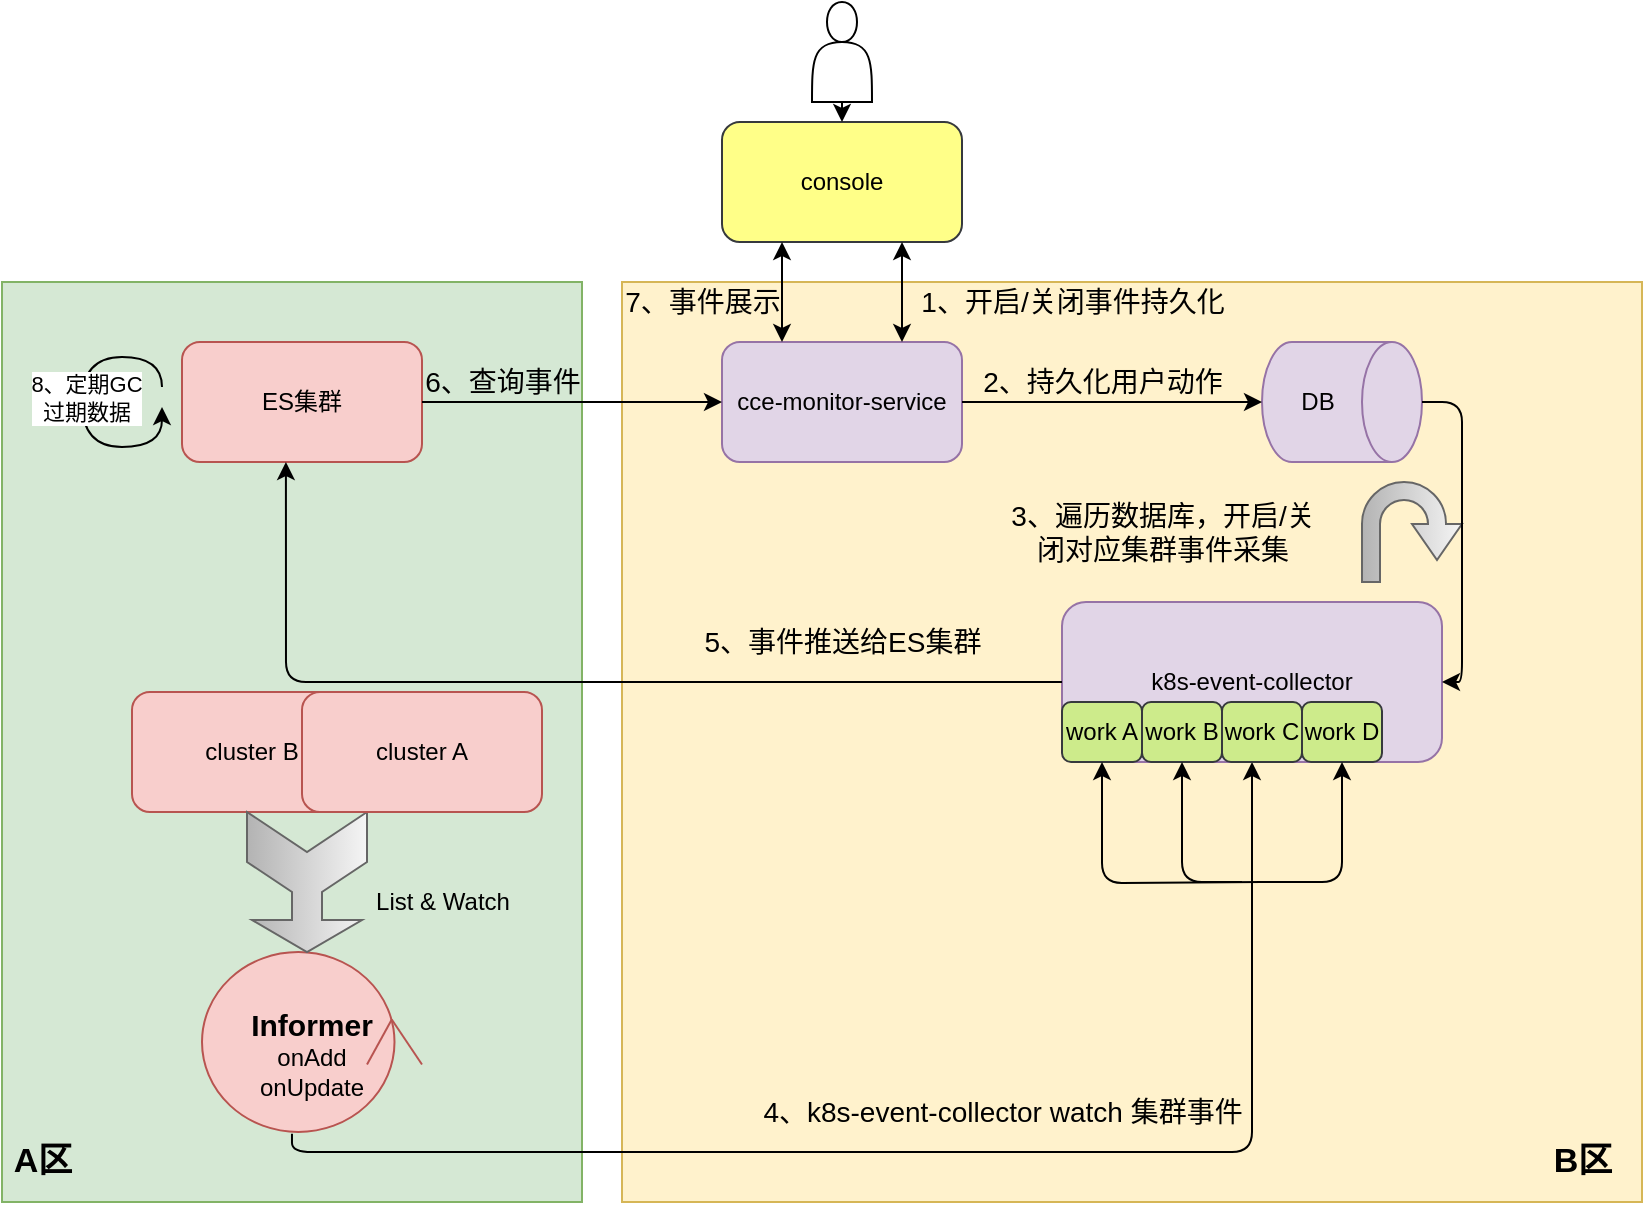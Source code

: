 <mxfile version="14.2.9" type="github">
  <diagram id="q4qyiNgOqUL2dLw6L-Zj" name="Page-1">
    <mxGraphModel dx="1426" dy="803" grid="1" gridSize="10" guides="1" tooltips="1" connect="1" arrows="1" fold="1" page="1" pageScale="1" pageWidth="827" pageHeight="1169" math="0" shadow="0">
      <root>
        <mxCell id="0" />
        <mxCell id="1" parent="0" />
        <mxCell id="AhLCm-sgaYB2PcuEjRpb-37" value="" style="rounded=0;whiteSpace=wrap;html=1;fillColor=#fff2cc;strokeColor=#d6b656;" parent="1" vertex="1">
          <mxGeometry x="320" y="170" width="510" height="460" as="geometry" />
        </mxCell>
        <mxCell id="AhLCm-sgaYB2PcuEjRpb-36" value="" style="rounded=0;whiteSpace=wrap;html=1;fillColor=#d5e8d4;strokeColor=#82b366;" parent="1" vertex="1">
          <mxGeometry x="10" y="170" width="290" height="460" as="geometry" />
        </mxCell>
        <mxCell id="AhLCm-sgaYB2PcuEjRpb-1" value="cce-monitor-service" style="rounded=1;whiteSpace=wrap;html=1;fillColor=#e1d5e7;strokeColor=#9673a6;" parent="1" vertex="1">
          <mxGeometry x="370" y="200" width="120" height="60" as="geometry" />
        </mxCell>
        <mxCell id="AhLCm-sgaYB2PcuEjRpb-2" value="console" style="rounded=1;whiteSpace=wrap;html=1;fillColor=#ffff88;strokeColor=#36393d;" parent="1" vertex="1">
          <mxGeometry x="370" y="90" width="120" height="60" as="geometry" />
        </mxCell>
        <mxCell id="AhLCm-sgaYB2PcuEjRpb-4" value="" style="shape=actor;whiteSpace=wrap;html=1;" parent="1" vertex="1">
          <mxGeometry x="415" y="30" width="30" height="50" as="geometry" />
        </mxCell>
        <mxCell id="AhLCm-sgaYB2PcuEjRpb-6" value="ES集群" style="rounded=1;whiteSpace=wrap;html=1;fillColor=#f8cecc;strokeColor=#b85450;" parent="1" vertex="1">
          <mxGeometry x="100" y="200" width="120" height="60" as="geometry" />
        </mxCell>
        <mxCell id="AhLCm-sgaYB2PcuEjRpb-7" value="DB" style="shape=cylinder3;whiteSpace=wrap;html=1;boundedLbl=1;backgroundOutline=1;size=15;direction=south;fillColor=#e1d5e7;strokeColor=#9673a6;" parent="1" vertex="1">
          <mxGeometry x="640" y="200" width="80" height="60" as="geometry" />
        </mxCell>
        <mxCell id="AhLCm-sgaYB2PcuEjRpb-8" value="k8s-event-collector" style="rounded=1;whiteSpace=wrap;html=1;fillColor=#e1d5e7;strokeColor=#9673a6;" parent="1" vertex="1">
          <mxGeometry x="540" y="330" width="190" height="80" as="geometry" />
        </mxCell>
        <mxCell id="AhLCm-sgaYB2PcuEjRpb-9" value="&lt;font style=&quot;font-size: 15px&quot;&gt;&lt;b&gt;Informer&lt;br&gt;&lt;/b&gt;&lt;/font&gt;onAdd&lt;br&gt;onUpdate" style="ellipse;shape=umlControl;whiteSpace=wrap;html=1;direction=south;fillColor=#f8cecc;strokeColor=#b85450;" parent="1" vertex="1">
          <mxGeometry x="110" y="505" width="110" height="90" as="geometry" />
        </mxCell>
        <mxCell id="AhLCm-sgaYB2PcuEjRpb-11" value="cluster B" style="rounded=1;whiteSpace=wrap;html=1;fillColor=#f8cecc;strokeColor=#b85450;" parent="1" vertex="1">
          <mxGeometry x="75" y="375" width="120" height="60" as="geometry" />
        </mxCell>
        <mxCell id="AhLCm-sgaYB2PcuEjRpb-14" value="" style="html=1;shadow=0;dashed=0;align=center;verticalAlign=middle;shape=mxgraph.arrows2.uTurnArrow;dy=4.5;arrowHead=25;dx2=18;direction=south;gradientColor=#b3b3b3;fillColor=#f5f5f5;strokeColor=#666666;" parent="1" vertex="1">
          <mxGeometry x="690" y="270" width="50" height="50" as="geometry" />
        </mxCell>
        <mxCell id="AhLCm-sgaYB2PcuEjRpb-17" value="" style="html=1;shadow=0;dashed=0;align=center;verticalAlign=middle;shape=mxgraph.arrows2.tailedNotchedArrow;dy1=7.5;dx1=16;notch=20;arrowHead=20;dx2=25;dy2=30;direction=south;fillColor=#f5f5f5;strokeColor=#666666;gradientColor=#b3b3b3;" parent="1" vertex="1">
          <mxGeometry x="130" y="435" width="65" height="70" as="geometry" />
        </mxCell>
        <mxCell id="AhLCm-sgaYB2PcuEjRpb-18" value="" style="endArrow=classic;html=1;exitX=0.5;exitY=0;exitDx=0;exitDy=0;exitPerimeter=0;entryX=1;entryY=0.5;entryDx=0;entryDy=0;edgeStyle=orthogonalEdgeStyle;" parent="1" source="AhLCm-sgaYB2PcuEjRpb-7" target="AhLCm-sgaYB2PcuEjRpb-8" edge="1">
          <mxGeometry width="50" height="50" relative="1" as="geometry">
            <mxPoint x="420" y="380" as="sourcePoint" />
            <mxPoint x="470" y="330" as="targetPoint" />
            <Array as="points">
              <mxPoint x="740" y="230" />
              <mxPoint x="740" y="370" />
            </Array>
          </mxGeometry>
        </mxCell>
        <mxCell id="AhLCm-sgaYB2PcuEjRpb-19" value="&lt;font style=&quot;font-size: 14px&quot;&gt;3、遍历数据库，开启/关&lt;br&gt;闭对应集群事件采集&lt;/font&gt;" style="text;html=1;align=center;verticalAlign=middle;resizable=0;points=[];autosize=1;" parent="1" vertex="1">
          <mxGeometry x="505" y="275" width="170" height="40" as="geometry" />
        </mxCell>
        <mxCell id="AhLCm-sgaYB2PcuEjRpb-20" value="" style="endArrow=classic;html=1;exitX=1;exitY=0.5;exitDx=0;exitDy=0;entryX=0.5;entryY=1;entryDx=0;entryDy=0;entryPerimeter=0;" parent="1" source="AhLCm-sgaYB2PcuEjRpb-1" target="AhLCm-sgaYB2PcuEjRpb-7" edge="1">
          <mxGeometry width="50" height="50" relative="1" as="geometry">
            <mxPoint x="420" y="370" as="sourcePoint" />
            <mxPoint x="470" y="320" as="targetPoint" />
          </mxGeometry>
        </mxCell>
        <mxCell id="AhLCm-sgaYB2PcuEjRpb-21" value="" style="endArrow=classic;startArrow=classic;html=1;entryX=0.75;entryY=1;entryDx=0;entryDy=0;exitX=0.75;exitY=0;exitDx=0;exitDy=0;" parent="1" source="AhLCm-sgaYB2PcuEjRpb-1" target="AhLCm-sgaYB2PcuEjRpb-2" edge="1">
          <mxGeometry width="50" height="50" relative="1" as="geometry">
            <mxPoint x="430" y="200" as="sourcePoint" />
            <mxPoint x="470" y="320" as="targetPoint" />
          </mxGeometry>
        </mxCell>
        <mxCell id="AhLCm-sgaYB2PcuEjRpb-22" value="&lt;font style=&quot;font-size: 14px&quot;&gt;1、开启/关闭事件持久化&lt;/font&gt;" style="text;html=1;align=center;verticalAlign=middle;resizable=0;points=[];autosize=1;" parent="1" vertex="1">
          <mxGeometry x="460" y="170" width="170" height="20" as="geometry" />
        </mxCell>
        <mxCell id="AhLCm-sgaYB2PcuEjRpb-23" value="" style="endArrow=classic;html=1;exitX=1.01;exitY=0.591;exitDx=0;exitDy=0;exitPerimeter=0;entryX=0.5;entryY=1;entryDx=0;entryDy=0;edgeStyle=orthogonalEdgeStyle;" parent="1" source="AhLCm-sgaYB2PcuEjRpb-9" target="AhLCm-sgaYB2PcuEjRpb-8" edge="1">
          <mxGeometry width="50" height="50" relative="1" as="geometry">
            <mxPoint x="420" y="520" as="sourcePoint" />
            <mxPoint x="470" y="470" as="targetPoint" />
          </mxGeometry>
        </mxCell>
        <mxCell id="AhLCm-sgaYB2PcuEjRpb-24" value="&lt;font style=&quot;font-size: 14px&quot;&gt;4、k8s-event-collector watch 集群事件&lt;/font&gt;" style="text;html=1;align=center;verticalAlign=middle;resizable=0;points=[];autosize=1;" parent="1" vertex="1">
          <mxGeometry x="380" y="575" width="260" height="20" as="geometry" />
        </mxCell>
        <mxCell id="AhLCm-sgaYB2PcuEjRpb-10" value="cluster A" style="rounded=1;whiteSpace=wrap;html=1;fillColor=#f8cecc;strokeColor=#b85450;" parent="1" vertex="1">
          <mxGeometry x="160" y="375" width="120" height="60" as="geometry" />
        </mxCell>
        <mxCell id="AhLCm-sgaYB2PcuEjRpb-26" value="" style="endArrow=classic;html=1;exitX=0;exitY=0.5;exitDx=0;exitDy=0;entryX=0.433;entryY=1;entryDx=0;entryDy=0;entryPerimeter=0;edgeStyle=orthogonalEdgeStyle;" parent="1" source="AhLCm-sgaYB2PcuEjRpb-8" target="AhLCm-sgaYB2PcuEjRpb-6" edge="1">
          <mxGeometry width="50" height="50" relative="1" as="geometry">
            <mxPoint x="420" y="520" as="sourcePoint" />
            <mxPoint x="470" y="470" as="targetPoint" />
          </mxGeometry>
        </mxCell>
        <mxCell id="AhLCm-sgaYB2PcuEjRpb-27" value="" style="endArrow=classic;html=1;exitX=1;exitY=0.5;exitDx=0;exitDy=0;entryX=0;entryY=0.5;entryDx=0;entryDy=0;" parent="1" source="AhLCm-sgaYB2PcuEjRpb-6" target="AhLCm-sgaYB2PcuEjRpb-1" edge="1">
          <mxGeometry width="50" height="50" relative="1" as="geometry">
            <mxPoint x="420" y="430" as="sourcePoint" />
            <mxPoint x="470" y="380" as="targetPoint" />
          </mxGeometry>
        </mxCell>
        <mxCell id="AhLCm-sgaYB2PcuEjRpb-28" value="&lt;font style=&quot;font-size: 14px&quot;&gt;6、查询事件&lt;/font&gt;" style="text;html=1;align=center;verticalAlign=middle;resizable=0;points=[];autosize=1;" parent="1" vertex="1">
          <mxGeometry x="215" y="210" width="90" height="20" as="geometry" />
        </mxCell>
        <mxCell id="AhLCm-sgaYB2PcuEjRpb-29" value="" style="endArrow=classic;startArrow=classic;html=1;entryX=0.25;entryY=1;entryDx=0;entryDy=0;exitX=0.25;exitY=0;exitDx=0;exitDy=0;" parent="1" source="AhLCm-sgaYB2PcuEjRpb-1" target="AhLCm-sgaYB2PcuEjRpb-2" edge="1">
          <mxGeometry width="50" height="50" relative="1" as="geometry">
            <mxPoint x="380" y="180" as="sourcePoint" />
            <mxPoint x="380" y="140" as="targetPoint" />
          </mxGeometry>
        </mxCell>
        <mxCell id="AhLCm-sgaYB2PcuEjRpb-30" value="&lt;font style=&quot;font-size: 14px&quot;&gt;7、事件展示&lt;/font&gt;" style="text;html=1;align=center;verticalAlign=middle;resizable=0;points=[];autosize=1;" parent="1" vertex="1">
          <mxGeometry x="315" y="170" width="90" height="20" as="geometry" />
        </mxCell>
        <mxCell id="AhLCm-sgaYB2PcuEjRpb-31" value="&lt;font style=&quot;font-size: 14px&quot;&gt;5、事件推送给ES集群&lt;/font&gt;" style="text;html=1;align=center;verticalAlign=middle;resizable=0;points=[];autosize=1;" parent="1" vertex="1">
          <mxGeometry x="355" y="340" width="150" height="20" as="geometry" />
        </mxCell>
        <mxCell id="AhLCm-sgaYB2PcuEjRpb-32" value="" style="endArrow=classic;html=1;edgeStyle=orthogonalEdgeStyle;curved=1;" parent="1" edge="1">
          <mxGeometry width="50" height="50" relative="1" as="geometry">
            <mxPoint x="90" y="222.5" as="sourcePoint" />
            <mxPoint x="90" y="232.5" as="targetPoint" />
            <Array as="points">
              <mxPoint x="90" y="207.5" />
              <mxPoint x="50" y="207.5" />
              <mxPoint x="50" y="252.5" />
              <mxPoint x="90" y="252.5" />
            </Array>
          </mxGeometry>
        </mxCell>
        <mxCell id="AhLCm-sgaYB2PcuEjRpb-33" value="8、定期GC&lt;br&gt;过期数据" style="edgeLabel;html=1;align=center;verticalAlign=middle;resizable=0;points=[];" parent="AhLCm-sgaYB2PcuEjRpb-32" vertex="1" connectable="0">
          <mxGeometry x="-0.056" y="2" relative="1" as="geometry">
            <mxPoint as="offset" />
          </mxGeometry>
        </mxCell>
        <mxCell id="AhLCm-sgaYB2PcuEjRpb-34" value="&lt;font style=&quot;font-size: 14px&quot;&gt;2、持久化用户动作&lt;/font&gt;" style="text;html=1;align=center;verticalAlign=middle;resizable=0;points=[];autosize=1;" parent="1" vertex="1">
          <mxGeometry x="490" y="210" width="140" height="20" as="geometry" />
        </mxCell>
        <mxCell id="AhLCm-sgaYB2PcuEjRpb-35" value="List &amp;amp; Watch" style="text;html=1;align=center;verticalAlign=middle;resizable=0;points=[];autosize=1;" parent="1" vertex="1">
          <mxGeometry x="190" y="470" width="80" height="20" as="geometry" />
        </mxCell>
        <mxCell id="AhLCm-sgaYB2PcuEjRpb-38" value="&lt;font style=&quot;font-size: 17px&quot;&gt;&lt;b&gt;A区&lt;/b&gt;&lt;/font&gt;" style="text;html=1;align=center;verticalAlign=middle;resizable=0;points=[];autosize=1;" parent="1" vertex="1">
          <mxGeometry x="10" y="600" width="40" height="20" as="geometry" />
        </mxCell>
        <mxCell id="AhLCm-sgaYB2PcuEjRpb-39" value="&lt;font style=&quot;font-size: 17px&quot;&gt;&lt;b&gt;B区&lt;/b&gt;&lt;/font&gt;" style="text;html=1;align=center;verticalAlign=middle;resizable=0;points=[];autosize=1;" parent="1" vertex="1">
          <mxGeometry x="780" y="600" width="40" height="20" as="geometry" />
        </mxCell>
        <mxCell id="AhLCm-sgaYB2PcuEjRpb-40" value="" style="endArrow=classic;html=1;exitX=0.5;exitY=1;exitDx=0;exitDy=0;" parent="1" source="AhLCm-sgaYB2PcuEjRpb-4" edge="1">
          <mxGeometry width="50" height="50" relative="1" as="geometry">
            <mxPoint x="390" y="270" as="sourcePoint" />
            <mxPoint x="430" y="90" as="targetPoint" />
          </mxGeometry>
        </mxCell>
        <mxCell id="AhLCm-sgaYB2PcuEjRpb-42" value="work A" style="rounded=1;whiteSpace=wrap;html=1;fillColor=#cdeb8b;strokeColor=#36393d;" parent="1" vertex="1">
          <mxGeometry x="540" y="380" width="40" height="30" as="geometry" />
        </mxCell>
        <mxCell id="AhLCm-sgaYB2PcuEjRpb-43" value="work B" style="rounded=1;whiteSpace=wrap;html=1;fillColor=#cdeb8b;strokeColor=#36393d;" parent="1" vertex="1">
          <mxGeometry x="580" y="380" width="40" height="30" as="geometry" />
        </mxCell>
        <mxCell id="AhLCm-sgaYB2PcuEjRpb-44" value="work C" style="rounded=1;whiteSpace=wrap;html=1;fillColor=#cdeb8b;strokeColor=#36393d;" parent="1" vertex="1">
          <mxGeometry x="620" y="380" width="40" height="30" as="geometry" />
        </mxCell>
        <mxCell id="AhLCm-sgaYB2PcuEjRpb-45" value="work D" style="rounded=1;whiteSpace=wrap;html=1;fillColor=#cdeb8b;strokeColor=#36393d;" parent="1" vertex="1">
          <mxGeometry x="660" y="380" width="40" height="30" as="geometry" />
        </mxCell>
        <mxCell id="AhLCm-sgaYB2PcuEjRpb-49" value="" style="endArrow=classic;html=1;entryX=0.5;entryY=1;entryDx=0;entryDy=0;edgeStyle=orthogonalEdgeStyle;" parent="1" target="AhLCm-sgaYB2PcuEjRpb-42" edge="1">
          <mxGeometry width="50" height="50" relative="1" as="geometry">
            <mxPoint x="640" y="470" as="sourcePoint" />
            <mxPoint x="930" y="450" as="targetPoint" />
          </mxGeometry>
        </mxCell>
        <mxCell id="AhLCm-sgaYB2PcuEjRpb-53" value="" style="endArrow=classic;html=1;entryX=0.5;entryY=1;entryDx=0;entryDy=0;" parent="1" target="AhLCm-sgaYB2PcuEjRpb-43" edge="1">
          <mxGeometry width="50" height="50" relative="1" as="geometry">
            <mxPoint x="630" y="470" as="sourcePoint" />
            <mxPoint x="960" y="430" as="targetPoint" />
            <Array as="points">
              <mxPoint x="600" y="470" />
            </Array>
          </mxGeometry>
        </mxCell>
        <mxCell id="AhLCm-sgaYB2PcuEjRpb-55" value="" style="endArrow=classic;html=1;entryX=0.5;entryY=1;entryDx=0;entryDy=0;" parent="1" target="AhLCm-sgaYB2PcuEjRpb-45" edge="1">
          <mxGeometry width="50" height="50" relative="1" as="geometry">
            <mxPoint x="640" y="470" as="sourcePoint" />
            <mxPoint x="950" y="470" as="targetPoint" />
            <Array as="points">
              <mxPoint x="680" y="470" />
            </Array>
          </mxGeometry>
        </mxCell>
      </root>
    </mxGraphModel>
  </diagram>
</mxfile>
